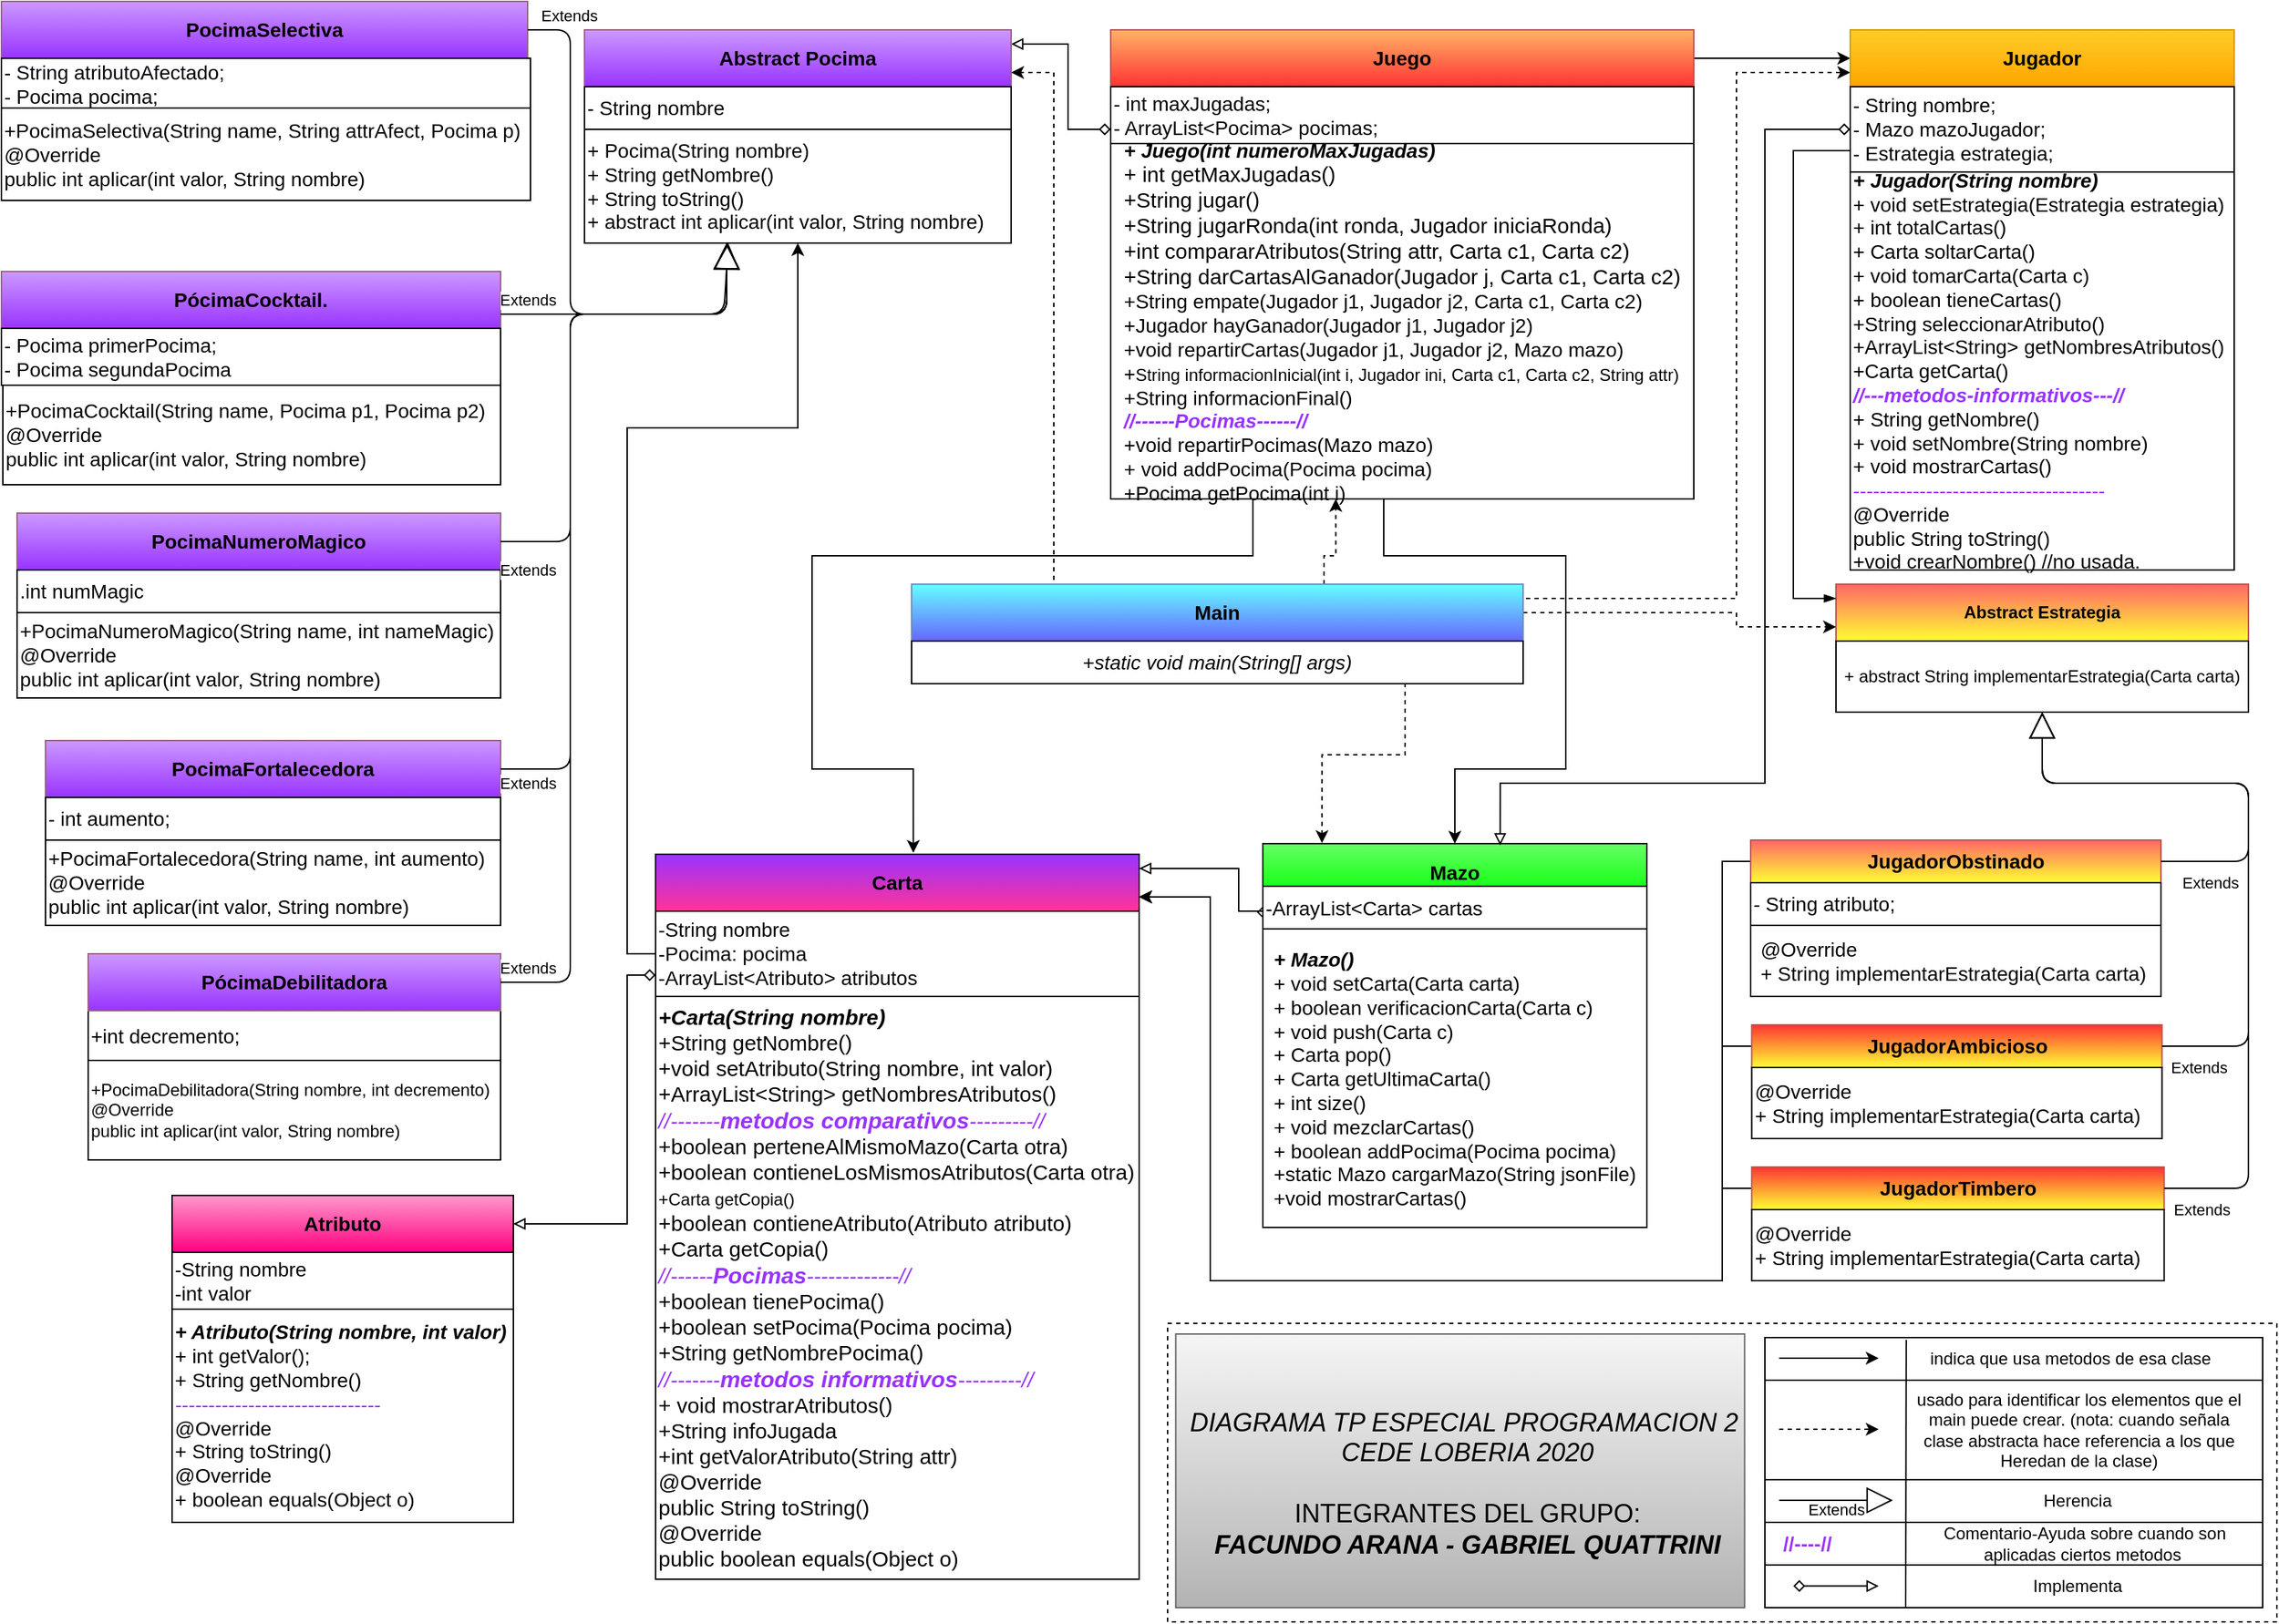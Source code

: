 <mxfile version="13.7.9" type="device"><diagram id="C5RBs43oDa-KdzZeNtuy" name="Page-1"><mxGraphModel dx="868" dy="510" grid="1" gridSize="10" guides="1" tooltips="1" connect="1" arrows="1" fold="1" page="1" pageScale="1" pageWidth="827" pageHeight="1169" math="0" shadow="0"><root><mxCell id="WIyWlLk6GJQsqaUBKTNV-0"/><mxCell id="WIyWlLk6GJQsqaUBKTNV-1" parent="WIyWlLk6GJQsqaUBKTNV-0"/><mxCell id="nojS8EvEdnbc31HdqwPx-98" value="" style="rounded=0;whiteSpace=wrap;html=1;dashed=1;" parent="WIyWlLk6GJQsqaUBKTNV-1" vertex="1"><mxGeometry x="860" y="950" width="780" height="210" as="geometry"/></mxCell><mxCell id="YC50b4FxVmGQgI-vvSs6-0" value="" style="rounded=0;whiteSpace=wrap;html=1;" parent="WIyWlLk6GJQsqaUBKTNV-1" vertex="1"><mxGeometry x="1280" y="1120" width="350" height="30" as="geometry"/></mxCell><mxCell id="nojS8EvEdnbc31HdqwPx-114" value="" style="rounded=0;whiteSpace=wrap;html=1;" parent="WIyWlLk6GJQsqaUBKTNV-1" vertex="1"><mxGeometry x="1280" y="1090" width="350" height="30" as="geometry"/></mxCell><mxCell id="nojS8EvEdnbc31HdqwPx-115" value="" style="rounded=0;whiteSpace=wrap;html=1;" parent="WIyWlLk6GJQsqaUBKTNV-1" vertex="1"><mxGeometry x="1280" y="1060" width="350" height="30" as="geometry"/></mxCell><mxCell id="nojS8EvEdnbc31HdqwPx-113" value="" style="rounded=0;whiteSpace=wrap;html=1;" parent="WIyWlLk6GJQsqaUBKTNV-1" vertex="1"><mxGeometry x="1280" y="990" width="350" height="70" as="geometry"/></mxCell><mxCell id="nojS8EvEdnbc31HdqwPx-100" value="" style="rounded=0;whiteSpace=wrap;html=1;" parent="WIyWlLk6GJQsqaUBKTNV-1" vertex="1"><mxGeometry x="1280" y="960" width="350" height="30" as="geometry"/></mxCell><mxCell id="nojS8EvEdnbc31HdqwPx-99" value="" style="rounded=0;whiteSpace=wrap;html=1;strokeColor=#666666;fillColor=#f5f5f5;gradientColor=#b3b3b3;" parent="WIyWlLk6GJQsqaUBKTNV-1" vertex="1"><mxGeometry x="865.75" y="957.5" width="400" height="192.5" as="geometry"/></mxCell><mxCell id="nojS8EvEdnbc31HdqwPx-53" style="edgeStyle=none;rounded=0;orthogonalLoop=1;jettySize=auto;html=1;exitX=1;exitY=0.5;exitDx=0;exitDy=0;entryX=0;entryY=0.5;entryDx=0;entryDy=0;" parent="WIyWlLk6GJQsqaUBKTNV-1" source="Z2mhcrVSSwBarK8n4wHe-0" target="nojS8EvEdnbc31HdqwPx-25" edge="1"><mxGeometry relative="1" as="geometry"/></mxCell><mxCell id="Z2mhcrVSSwBarK8n4wHe-0" value="&lt;font style=&quot;font-size: 14px&quot;&gt;&lt;b&gt;Juego&lt;/b&gt;&lt;/font&gt;" style="rounded=0;whiteSpace=wrap;html=1;strokeColor=#b85450;gradientColor=#FF3333;fillColor=#FFB366;" parent="WIyWlLk6GJQsqaUBKTNV-1" vertex="1"><mxGeometry x="820" y="40" width="410" height="40" as="geometry"/></mxCell><mxCell id="nojS8EvEdnbc31HdqwPx-58" style="edgeStyle=none;rounded=0;orthogonalLoop=1;jettySize=auto;html=1;exitX=0;exitY=0.75;exitDx=0;exitDy=0;endArrow=block;endFill=0;startArrow=diamond;startFill=0;entryX=1;entryY=0.25;entryDx=0;entryDy=0;" parent="WIyWlLk6GJQsqaUBKTNV-1" source="Z2mhcrVSSwBarK8n4wHe-1" target="Z2mhcrVSSwBarK8n4wHe-22" edge="1"><mxGeometry relative="1" as="geometry"><mxPoint x="698" y="50" as="targetPoint"/><Array as="points"><mxPoint x="790" y="110"/><mxPoint x="790" y="50"/></Array></mxGeometry></mxCell><mxCell id="Z2mhcrVSSwBarK8n4wHe-1" value="&lt;div&gt;&lt;span style=&quot;font-size: 14px&quot;&gt;- int maxJugadas;&lt;/span&gt;&lt;/div&gt;&lt;div&gt;&lt;span style=&quot;font-size: 14px&quot;&gt;- ArrayList&amp;lt;Pocima&amp;gt; pocimas;&lt;/span&gt;&lt;/div&gt;" style="rounded=0;whiteSpace=wrap;html=1;align=left;" parent="WIyWlLk6GJQsqaUBKTNV-1" vertex="1"><mxGeometry x="820" y="80" width="410" height="40" as="geometry"/></mxCell><mxCell id="nojS8EvEdnbc31HdqwPx-90" style="edgeStyle=orthogonalEdgeStyle;rounded=0;orthogonalLoop=1;jettySize=auto;html=1;exitX=0.5;exitY=1;exitDx=0;exitDy=0;entryX=0.5;entryY=0;entryDx=0;entryDy=0;" parent="WIyWlLk6GJQsqaUBKTNV-1" source="Z2mhcrVSSwBarK8n4wHe-2" target="Z2mhcrVSSwBarK8n4wHe-3" edge="1"><mxGeometry relative="1" as="geometry"><Array as="points"><mxPoint x="1012" y="370"/><mxPoint x="1012" y="410"/><mxPoint x="1140" y="410"/><mxPoint x="1140" y="560"/><mxPoint x="1062" y="560"/></Array></mxGeometry></mxCell><mxCell id="nojS8EvEdnbc31HdqwPx-92" style="edgeStyle=orthogonalEdgeStyle;rounded=0;orthogonalLoop=1;jettySize=auto;html=1;exitX=0.25;exitY=1;exitDx=0;exitDy=0;entryX=0.533;entryY=-0.024;entryDx=0;entryDy=0;entryPerimeter=0;" parent="WIyWlLk6GJQsqaUBKTNV-1" source="Z2mhcrVSSwBarK8n4wHe-2" target="Z2mhcrVSSwBarK8n4wHe-9" edge="1"><mxGeometry relative="1" as="geometry"><Array as="points"><mxPoint x="920" y="370"/><mxPoint x="920" y="410"/><mxPoint x="610" y="410"/><mxPoint x="610" y="560"/><mxPoint x="681" y="560"/></Array></mxGeometry></mxCell><mxCell id="Z2mhcrVSSwBarK8n4wHe-2" value="&lt;div style=&quot;text-align: left&quot;&gt;&lt;b&gt;&lt;i&gt;&lt;font style=&quot;font-size: 14px&quot;&gt;+ Juego(int numeroMaxJugadas)&lt;/font&gt;&lt;/i&gt;&lt;/b&gt;&lt;br&gt;&lt;/div&gt;&lt;div style=&quot;text-align: left ; font-size: 15px&quot;&gt;&lt;span&gt;+ int getMaxJugadas()&lt;/span&gt;&lt;/div&gt;&lt;div style=&quot;text-align: left ; font-size: 15px&quot;&gt;&lt;font style=&quot;font-size: 15px&quot;&gt;+String jugar()&lt;/font&gt;&lt;/div&gt;&lt;div style=&quot;text-align: left ; font-size: 15px&quot;&gt;&lt;span&gt;&lt;font style=&quot;font-size: 15px&quot;&gt;+String jugarRonda(int ronda, Jugador iniciaRonda)&amp;nbsp;&lt;/font&gt;&lt;/span&gt;&lt;/div&gt;&lt;div style=&quot;text-align: left ; font-size: 15px&quot;&gt;&lt;span&gt;&lt;font style=&quot;font-size: 15px&quot;&gt;+int compararAtributos(String attr, Carta c1, Carta c2)&lt;/font&gt;&lt;/span&gt;&lt;/div&gt;&lt;div style=&quot;text-align: left ; font-size: 15px&quot;&gt;&lt;span&gt;+String darCartasAlGanador(Jugador j, Carta c1, Carta c2)&lt;/span&gt;&lt;/div&gt;&lt;div style=&quot;text-align: left&quot;&gt;&lt;span style=&quot;font-size: 14px&quot;&gt;+String empate(Jugador j1, Jugador j2, Carta c1, Carta c2)&lt;/span&gt;&lt;/div&gt;&lt;div style=&quot;text-align: left&quot;&gt;&lt;span style=&quot;font-size: 14px&quot;&gt;+&lt;/span&gt;&lt;span style=&quot;font-size: 14px&quot;&gt;Jugador hayGanador(Jugador j1, Jugador j2)&lt;/span&gt;&lt;/div&gt;&lt;div style=&quot;text-align: left&quot;&gt;&lt;span style=&quot;font-size: 14px&quot;&gt;+void repartirCartas(Jugador j1, Jugador j2, Mazo mazo)&lt;/span&gt;&lt;/div&gt;&lt;div style=&quot;text-align: left&quot;&gt;&lt;div&gt;&lt;span style=&quot;font-size: 14px&quot;&gt;+&lt;/span&gt;String informacionInicial(int i, Jugador ini, Carta c1, Carta c2, String attr)&lt;/div&gt;&lt;div&gt;&lt;span style=&quot;font-size: 14px&quot;&gt;+&lt;/span&gt;&lt;span style=&quot;font-size: 14px&quot;&gt;String informacionFinal()&lt;/span&gt;&lt;/div&gt;&lt;/div&gt;&lt;div style=&quot;text-align: left&quot;&gt;&lt;span style=&quot;font-size: 14px&quot;&gt;&lt;b&gt;&lt;font color=&quot;#9933ff&quot;&gt;&lt;i&gt;//------Pocimas------//&lt;/i&gt;&lt;/font&gt;&lt;/b&gt;&lt;/span&gt;&lt;/div&gt;&lt;div style=&quot;text-align: left&quot;&gt;&lt;span style=&quot;font-size: 14px&quot;&gt;+&lt;/span&gt;&lt;span style=&quot;font-size: 14px&quot;&gt;void repartirPocimas(Mazo mazo)&lt;/span&gt;&lt;/div&gt;&lt;div style=&quot;text-align: left&quot;&gt;&lt;div&gt;&lt;span style=&quot;font-size: 14px&quot;&gt;+ void addPocima(Pocima pocima)&lt;/span&gt;&lt;br&gt;&lt;/div&gt;&lt;div&gt;&lt;span style=&quot;font-size: 14px&quot;&gt;+Pocima getPocima(int i)&lt;/span&gt;&lt;/div&gt;&lt;/div&gt;" style="rounded=0;whiteSpace=wrap;html=1;" parent="WIyWlLk6GJQsqaUBKTNV-1" vertex="1"><mxGeometry x="820" y="120" width="410" height="250" as="geometry"/></mxCell><mxCell id="Z2mhcrVSSwBarK8n4wHe-3" value="&lt;font style=&quot;font-size: 14px&quot;&gt;&lt;b&gt;Mazo&lt;/b&gt;&lt;/font&gt;" style="rounded=0;whiteSpace=wrap;html=1;gradientColor=#00FF00;fillColor=#66FF66;" parent="WIyWlLk6GJQsqaUBKTNV-1" vertex="1"><mxGeometry x="927" y="612.5" width="270" height="40" as="geometry"/></mxCell><mxCell id="nojS8EvEdnbc31HdqwPx-55" style="rounded=0;orthogonalLoop=1;jettySize=auto;html=1;exitX=0;exitY=0.75;exitDx=0;exitDy=0;startArrow=diamond;startFill=0;endArrow=block;endFill=0;edgeStyle=orthogonalEdgeStyle;entryX=1;entryY=0.25;entryDx=0;entryDy=0;" parent="WIyWlLk6GJQsqaUBKTNV-1" source="Z2mhcrVSSwBarK8n4wHe-4" target="Z2mhcrVSSwBarK8n4wHe-9" edge="1"><mxGeometry relative="1" as="geometry"><mxPoint x="920" y="620" as="sourcePoint"/><mxPoint x="840" y="660" as="targetPoint"/><Array as="points"><mxPoint x="927" y="660"/><mxPoint x="910" y="660"/><mxPoint x="910" y="630"/></Array></mxGeometry></mxCell><mxCell id="Z2mhcrVSSwBarK8n4wHe-4" value="&lt;font style=&quot;font-size: 14px&quot;&gt;-ArrayList&amp;lt;Carta&amp;gt; cartas&lt;/font&gt;" style="rounded=0;whiteSpace=wrap;html=1;align=left;" parent="WIyWlLk6GJQsqaUBKTNV-1" vertex="1"><mxGeometry x="927" y="642.5" width="270" height="30" as="geometry"/></mxCell><mxCell id="Z2mhcrVSSwBarK8n4wHe-5" value="&lt;div style=&quot;text-align: left&quot;&gt;&lt;span style=&quot;font-size: 14px&quot;&gt;&lt;b&gt;&lt;i&gt;+ Mazo()&lt;/i&gt;&lt;/b&gt;&lt;/span&gt;&lt;br&gt;&lt;/div&gt;&lt;div style=&quot;text-align: left&quot;&gt;&lt;span style=&quot;font-size: 14px&quot;&gt;+ void setCarta(Carta carta)&lt;/span&gt;&lt;br&gt;&lt;/div&gt;&lt;div style=&quot;text-align: left&quot;&gt;&lt;span style=&quot;font-size: 14px&quot;&gt;+ boolean verificacionCarta(Carta c)&lt;/span&gt;&lt;span style=&quot;font-size: 14px&quot;&gt;&amp;nbsp;&lt;/span&gt;&lt;/div&gt;&lt;div style=&quot;text-align: left&quot;&gt;&lt;span style=&quot;font-size: 14px&quot;&gt;+ void push(Carta c)&lt;/span&gt;&lt;/div&gt;&lt;div style=&quot;text-align: left&quot;&gt;&lt;span style=&quot;font-size: 14px&quot;&gt;+&amp;nbsp;&lt;/span&gt;&lt;span style=&quot;font-size: 14px&quot;&gt;Carta pop()&lt;/span&gt;&lt;/div&gt;&lt;div style=&quot;text-align: left&quot;&gt;&lt;span style=&quot;font-size: 14px&quot;&gt;+ Carta getUltimaCarta()&lt;/span&gt;&lt;br&gt;&lt;/div&gt;&lt;div style=&quot;text-align: left&quot;&gt;&lt;span style=&quot;font-size: 14px&quot;&gt;+ int size()&lt;/span&gt;&lt;br&gt;&lt;/div&gt;&lt;div style=&quot;text-align: left&quot;&gt;&lt;span style=&quot;font-size: 14px&quot;&gt;+ void mezclarCartas()&lt;/span&gt;&lt;br&gt;&lt;/div&gt;&lt;div style=&quot;text-align: left&quot;&gt;&lt;span style=&quot;font-size: 14px&quot;&gt;+ boolean addPocima(Pocima pocima)&lt;/span&gt;&lt;br&gt;&lt;/div&gt;&lt;div style=&quot;text-align: left&quot;&gt;&lt;span style=&quot;font-size: 14px&quot;&gt;+static Mazo cargarMazo(String jsonFile)&lt;/span&gt;&lt;br&gt;&lt;/div&gt;&lt;div style=&quot;text-align: left&quot;&gt;&lt;span style=&quot;font-size: 14px&quot;&gt;+void mostrarCartas()&lt;/span&gt;&lt;br&gt;&lt;/div&gt;" style="rounded=0;whiteSpace=wrap;html=1;" parent="WIyWlLk6GJQsqaUBKTNV-1" vertex="1"><mxGeometry x="927" y="672.5" width="270" height="210" as="geometry"/></mxCell><mxCell id="Z2mhcrVSSwBarK8n4wHe-9" value="&lt;font style=&quot;font-size: 14px&quot;&gt;&lt;b&gt;Carta&lt;/b&gt;&lt;/font&gt;" style="rounded=0;whiteSpace=wrap;html=1;gradientColor=#FF3399;fillColor=#9933FF;" parent="WIyWlLk6GJQsqaUBKTNV-1" vertex="1"><mxGeometry x="500" y="620" width="340" height="40" as="geometry"/></mxCell><mxCell id="nojS8EvEdnbc31HdqwPx-56" style="rounded=0;orthogonalLoop=1;jettySize=auto;html=1;exitX=0;exitY=0.75;exitDx=0;exitDy=0;entryX=1;entryY=0.5;entryDx=0;entryDy=0;startArrow=diamond;startFill=0;endArrow=block;endFill=0;" parent="WIyWlLk6GJQsqaUBKTNV-1" source="Z2mhcrVSSwBarK8n4wHe-10" target="Z2mhcrVSSwBarK8n4wHe-12" edge="1"><mxGeometry relative="1" as="geometry"><Array as="points"><mxPoint x="480" y="705"/><mxPoint x="480" y="880"/></Array></mxGeometry></mxCell><mxCell id="nojS8EvEdnbc31HdqwPx-57" style="edgeStyle=none;rounded=0;orthogonalLoop=1;jettySize=auto;html=1;exitX=0;exitY=0.5;exitDx=0;exitDy=0;entryX=0.5;entryY=1;entryDx=0;entryDy=0;" parent="WIyWlLk6GJQsqaUBKTNV-1" source="Z2mhcrVSSwBarK8n4wHe-10" target="Z2mhcrVSSwBarK8n4wHe-24" edge="1"><mxGeometry relative="1" as="geometry"><Array as="points"><mxPoint x="480" y="690"/><mxPoint x="480" y="320"/><mxPoint x="600" y="320"/></Array></mxGeometry></mxCell><mxCell id="Z2mhcrVSSwBarK8n4wHe-10" value="&lt;div&gt;&lt;span style=&quot;font-size: 14px&quot;&gt;-String nombre&lt;/span&gt;&lt;/div&gt;&lt;font style=&quot;font-size: 14px&quot;&gt;&lt;div&gt;&lt;span&gt;-Pocima: pocima&lt;/span&gt;&lt;br&gt;&lt;/div&gt;&lt;div&gt;&lt;div&gt;-ArrayList&amp;lt;Atributo&amp;gt; atributos&lt;/div&gt;&lt;/div&gt;&lt;/font&gt;" style="rounded=0;whiteSpace=wrap;html=1;align=left;" parent="WIyWlLk6GJQsqaUBKTNV-1" vertex="1"><mxGeometry x="500" y="660" width="340" height="60" as="geometry"/></mxCell><mxCell id="Z2mhcrVSSwBarK8n4wHe-11" value="&lt;div style=&quot;font-size: 15px&quot;&gt;&lt;span&gt;&lt;font style=&quot;font-size: 15px&quot;&gt;&lt;i&gt;&lt;b&gt;+Carta(String nombre)&lt;br&gt;&lt;/b&gt;&lt;/i&gt;&lt;/font&gt;&lt;/span&gt;&lt;/div&gt;&lt;div style=&quot;font-size: 15px&quot;&gt;&lt;/div&gt;&lt;span style=&quot;font-size: 15px&quot;&gt;+String getNombre()&lt;/span&gt;&lt;span style=&quot;font-size: 15px&quot;&gt;&lt;br&gt;+void setAtributo(String nombre, int valor)&lt;/span&gt;&lt;br&gt;&lt;div style=&quot;font-size: 15px&quot;&gt;&lt;/div&gt;&lt;span style=&quot;font-size: 15px&quot;&gt;+&lt;/span&gt;&lt;span style=&quot;font-size: 15px&quot;&gt;ArrayList&amp;lt;String&amp;gt; getNombresAtributos()&lt;/span&gt;&lt;br&gt;&lt;div style=&quot;font-size: 15px&quot;&gt;&lt;/div&gt;&lt;span style=&quot;font-size: 15px&quot;&gt;&lt;/span&gt;&lt;font color=&quot;#9933ff&quot;&gt;&lt;i&gt;&lt;span style=&quot;font-size: 15px&quot;&gt;//-------&lt;/span&gt;&lt;span style=&quot;font-size: 16px&quot;&gt;&lt;b&gt;metodos comparativos&lt;/b&gt;&lt;/span&gt;&lt;span style=&quot;font-size: 15px&quot;&gt;---------//&lt;/span&gt;&lt;/i&gt;&lt;/font&gt;&lt;span style=&quot;font-size: 15px&quot;&gt;&lt;font color=&quot;#9933ff&quot;&gt;&lt;i&gt;&lt;br&gt;&lt;/i&gt;&lt;/font&gt;+boolean perteneAlMismoMazo(Carta otra)&lt;/span&gt;&lt;br&gt;&lt;span style=&quot;font-size: 15px&quot;&gt;+boolean contieneLosMismosAtributos(Carta otra)&lt;br&gt;&lt;/span&gt;+Carta getCopia()&lt;span style=&quot;font-size: 15px&quot;&gt;&lt;br&gt;+boolean contieneAtributo(Atributo atributo)&lt;br&gt;&lt;/span&gt;&lt;font style=&quot;font-size: 15px&quot;&gt;+Carta getCopia()&lt;br&gt;&lt;/font&gt;&lt;i&gt;&lt;font color=&quot;#9933ff&quot;&gt;&lt;span style=&quot;font-size: 15px&quot;&gt;//------&lt;/span&gt;&lt;b&gt;&lt;font style=&quot;font-size: 16px&quot;&gt;Pocimas&lt;/font&gt;&lt;/b&gt;&lt;span style=&quot;font-size: 15px&quot;&gt;-------------//&lt;/span&gt;&lt;br&gt;&lt;/font&gt;&lt;/i&gt;&lt;div style=&quot;font-size: 15px&quot;&gt;+boolean tienePocima()&lt;/div&gt;&lt;span style=&quot;font-size: 15px&quot;&gt;+boolean setPocima(Pocima pocima)&lt;/span&gt;&lt;br&gt;&lt;span style=&quot;font-size: 15px&quot;&gt;+String getNombrePocima()&lt;/span&gt;&lt;span&gt;&lt;font color=&quot;#9933ff&quot;&gt;&lt;br&gt;&lt;/font&gt;&lt;/span&gt;&lt;font color=&quot;#9933ff&quot;&gt;&lt;i&gt;&lt;span style=&quot;font-size: 15px&quot;&gt;//-------&lt;/span&gt;&lt;span style=&quot;font-size: 16px&quot;&gt;&lt;b&gt;metodos informativos&lt;/b&gt;&lt;/span&gt;&lt;span style=&quot;font-size: 15px&quot;&gt;---------//&lt;/span&gt;&lt;/i&gt;&lt;/font&gt;&lt;span style=&quot;font-size: 15px&quot;&gt;&lt;font color=&quot;#9933ff&quot;&gt;&lt;i&gt;&lt;br&gt;&lt;/i&gt;&lt;/font&gt;&lt;/span&gt;&lt;span&gt;&lt;span style=&quot;font-size: 15px&quot;&gt;+ void mostrarAtributos()&amp;nbsp;&lt;/span&gt;&lt;/span&gt;&lt;span style=&quot;font-size: 15px&quot;&gt;&lt;br&gt;&lt;/span&gt;&lt;div&gt;&lt;span style=&quot;font-size: 15px&quot;&gt;&lt;div&gt;+String infoJugada&lt;/div&gt;&lt;div&gt;+int getValorAtributo(String attr&lt;span&gt;)&lt;/span&gt;&lt;/div&gt;&lt;div&gt;&lt;div style=&quot;font-size: 12px&quot;&gt;&lt;span style=&quot;font-size: 15px&quot;&gt;@Override&lt;/span&gt;&lt;/div&gt;&lt;div style=&quot;font-size: 12px&quot;&gt;&lt;span style=&quot;font-size: 15px&quot;&gt;public String toString()&lt;/span&gt;&lt;/div&gt;&lt;div style=&quot;font-size: 12px&quot;&gt;&lt;span style=&quot;font-size: 15px&quot;&gt;&lt;div&gt;@Override&lt;/div&gt;&lt;div&gt;public boolean equals(Object o)&lt;/div&gt;&lt;/span&gt;&lt;/div&gt;&lt;/div&gt;&lt;/span&gt;&lt;/div&gt;" style="rounded=0;whiteSpace=wrap;html=1;align=left;" parent="WIyWlLk6GJQsqaUBKTNV-1" vertex="1"><mxGeometry x="500" y="720" width="340" height="410" as="geometry"/></mxCell><mxCell id="Z2mhcrVSSwBarK8n4wHe-12" value="&lt;font style=&quot;font-size: 14px&quot;&gt;&lt;b&gt;Atributo&lt;/b&gt;&lt;/font&gt;" style="rounded=0;whiteSpace=wrap;html=1;fillColor=#FF99CC;gradientColor=#FF0080;" parent="WIyWlLk6GJQsqaUBKTNV-1" vertex="1"><mxGeometry x="160" y="860" width="240" height="40" as="geometry"/></mxCell><mxCell id="Z2mhcrVSSwBarK8n4wHe-13" value="&lt;font style=&quot;font-size: 14px&quot;&gt;-String nombre&lt;br&gt;-int valor&lt;/font&gt;" style="rounded=0;whiteSpace=wrap;html=1;align=left;" parent="WIyWlLk6GJQsqaUBKTNV-1" vertex="1"><mxGeometry x="160" y="900" width="240" height="40" as="geometry"/></mxCell><mxCell id="Z2mhcrVSSwBarK8n4wHe-14" value="&lt;font style=&quot;font-size: 14px&quot;&gt;&lt;b&gt;&lt;i&gt;+ Atributo(String nombre, int valor)&lt;br&gt;&lt;/i&gt;&lt;/b&gt;+ int getValor();&lt;br&gt;+ String getNombre()&lt;br&gt;&lt;i&gt;&lt;font color=&quot;#9933ff&quot;&gt;-------------------------------&lt;br&gt;&lt;/font&gt;&lt;/i&gt;&lt;span&gt;@Override&lt;/span&gt;&lt;br&gt;&lt;/font&gt;&lt;div style=&quot;font-size: 14px&quot;&gt;&lt;div&gt;&lt;font style=&quot;font-size: 14px&quot;&gt;+ String toString()&amp;nbsp;&lt;/font&gt;&lt;/div&gt;&lt;div&gt;&lt;div&gt;&lt;font style=&quot;font-size: 14px&quot;&gt;@Override&lt;/font&gt;&lt;/div&gt;&lt;div&gt;&lt;font style=&quot;font-size: 14px&quot;&gt;+ boolean equals(Object o)&lt;/font&gt;&lt;/div&gt;&lt;/div&gt;&lt;/div&gt;" style="rounded=0;whiteSpace=wrap;html=1;align=left;" parent="WIyWlLk6GJQsqaUBKTNV-1" vertex="1"><mxGeometry x="160" y="940" width="240" height="150" as="geometry"/></mxCell><mxCell id="nojS8EvEdnbc31HdqwPx-88" style="edgeStyle=orthogonalEdgeStyle;rounded=0;orthogonalLoop=1;jettySize=auto;html=1;exitX=0;exitY=0.5;exitDx=0;exitDy=0;" parent="WIyWlLk6GJQsqaUBKTNV-1" source="Z2mhcrVSSwBarK8n4wHe-15" edge="1"><mxGeometry relative="1" as="geometry"><mxPoint x="840" y="650" as="targetPoint"/><Array as="points"><mxPoint x="1250" y="855"/><mxPoint x="1250" y="920"/><mxPoint x="890" y="920"/><mxPoint x="890" y="650"/><mxPoint x="840" y="650"/></Array></mxGeometry></mxCell><mxCell id="Z2mhcrVSSwBarK8n4wHe-15" value="&lt;font style=&quot;font-size: 14px&quot;&gt;&lt;b&gt;JugadorTimbero&lt;/b&gt;&lt;/font&gt;" style="rounded=0;whiteSpace=wrap;html=1;strokeColor=#b85450;fillColor=#FF3333;gradientColor=#FFFF33;" parent="WIyWlLk6GJQsqaUBKTNV-1" vertex="1"><mxGeometry x="1270.75" y="840" width="290" height="30" as="geometry"/></mxCell><mxCell id="nojS8EvEdnbc31HdqwPx-87" style="edgeStyle=orthogonalEdgeStyle;rounded=0;orthogonalLoop=1;jettySize=auto;html=1;exitX=0;exitY=0.5;exitDx=0;exitDy=0;" parent="WIyWlLk6GJQsqaUBKTNV-1" source="Z2mhcrVSSwBarK8n4wHe-16" edge="1"><mxGeometry relative="1" as="geometry"><mxPoint x="840" y="650" as="targetPoint"/><Array as="points"><mxPoint x="1250" y="755"/><mxPoint x="1250" y="920"/><mxPoint x="890" y="920"/><mxPoint x="890" y="650"/><mxPoint x="840" y="650"/></Array></mxGeometry></mxCell><mxCell id="Z2mhcrVSSwBarK8n4wHe-16" value="&lt;font style=&quot;font-size: 14px&quot;&gt;&lt;b&gt;JugadorAmbicioso&lt;/b&gt;&lt;/font&gt;" style="rounded=0;whiteSpace=wrap;html=1;strokeColor=#b85450;fillColor=#FF3333;gradientColor=#FFFF33;" parent="WIyWlLk6GJQsqaUBKTNV-1" vertex="1"><mxGeometry x="1270.75" y="740" width="288.5" height="30" as="geometry"/></mxCell><mxCell id="nojS8EvEdnbc31HdqwPx-86" style="edgeStyle=orthogonalEdgeStyle;rounded=0;orthogonalLoop=1;jettySize=auto;html=1;exitX=0;exitY=0.5;exitDx=0;exitDy=0;" parent="WIyWlLk6GJQsqaUBKTNV-1" source="Z2mhcrVSSwBarK8n4wHe-17" edge="1"><mxGeometry relative="1" as="geometry"><mxPoint x="840" y="650" as="targetPoint"/><Array as="points"><mxPoint x="1250" y="625"/><mxPoint x="1250" y="920"/><mxPoint x="890" y="920"/><mxPoint x="890" y="650"/><mxPoint x="840" y="650"/></Array></mxGeometry></mxCell><mxCell id="Z2mhcrVSSwBarK8n4wHe-17" value="&lt;font style=&quot;font-size: 14px&quot;&gt;&lt;b&gt;JugadorObstinado&lt;/b&gt;&lt;/font&gt;" style="rounded=0;whiteSpace=wrap;html=1;strokeColor=#b85450;fillColor=#FF6666;gradientColor=#FFFF33;" parent="WIyWlLk6GJQsqaUBKTNV-1" vertex="1"><mxGeometry x="1270" y="610" width="288.5" height="30" as="geometry"/></mxCell><mxCell id="Z2mhcrVSSwBarK8n4wHe-18" value="&lt;b&gt;Abstract Estrategia&lt;/b&gt;" style="rounded=0;whiteSpace=wrap;html=1;strokeColor=#b85450;fillColor=#FF6666;gradientColor=#FFFF33;" parent="WIyWlLk6GJQsqaUBKTNV-1" vertex="1"><mxGeometry x="1330" y="430" width="290" height="40" as="geometry"/></mxCell><mxCell id="Z2mhcrVSSwBarK8n4wHe-22" value="&lt;font style=&quot;font-size: 14px&quot;&gt;&lt;b&gt;Abstract Pocima&lt;/b&gt;&lt;/font&gt;" style="rounded=0;whiteSpace=wrap;html=1;strokeColor=#996185;gradientColor=#9933FF;fillColor=#CC99FF;" parent="WIyWlLk6GJQsqaUBKTNV-1" vertex="1"><mxGeometry x="450" y="40" width="300" height="40" as="geometry"/></mxCell><mxCell id="nojS8EvEdnbc31HdqwPx-51" value="" style="edgeStyle=none;rounded=0;orthogonalLoop=1;jettySize=auto;html=1;" parent="WIyWlLk6GJQsqaUBKTNV-1" source="Z2mhcrVSSwBarK8n4wHe-23" target="Z2mhcrVSSwBarK8n4wHe-22" edge="1"><mxGeometry relative="1" as="geometry"/></mxCell><mxCell id="Z2mhcrVSSwBarK8n4wHe-23" value="&lt;font style=&quot;font-size: 14px&quot;&gt;- String nombre&lt;/font&gt;" style="rounded=0;whiteSpace=wrap;html=1;align=left;" parent="WIyWlLk6GJQsqaUBKTNV-1" vertex="1"><mxGeometry x="450" y="80" width="300" height="30" as="geometry"/></mxCell><mxCell id="Z2mhcrVSSwBarK8n4wHe-24" value="&lt;div style=&quot;font-size: 14px&quot;&gt;&lt;span&gt;&lt;font style=&quot;font-size: 14px&quot;&gt;+ Pocima(String nombre)&lt;/font&gt;&lt;/span&gt;&lt;/div&gt;&lt;div style=&quot;font-size: 14px&quot;&gt;&lt;span&gt;&lt;font style=&quot;font-size: 14px&quot;&gt;+&amp;nbsp;String getNombre()&lt;/font&gt;&lt;/span&gt;&lt;/div&gt;&lt;div style=&quot;font-size: 14px&quot;&gt;&lt;span&gt;&lt;font style=&quot;font-size: 14px&quot;&gt;+ String toString()&lt;/font&gt;&lt;/span&gt;&lt;/div&gt;&lt;div&gt;&lt;font&gt;&lt;span style=&quot;font-size: 14px&quot;&gt;+ abstract int aplicar(int valor, String nombre)&lt;/span&gt;&lt;/font&gt;&lt;/div&gt;" style="rounded=0;whiteSpace=wrap;html=1;align=left;" parent="WIyWlLk6GJQsqaUBKTNV-1" vertex="1"><mxGeometry x="450" y="110" width="300" height="80" as="geometry"/></mxCell><mxCell id="Z2mhcrVSSwBarK8n4wHe-33" value="&lt;font style=&quot;font-size: 14px&quot;&gt;&lt;b&gt;PócimaCocktail.&lt;/b&gt;&lt;/font&gt;" style="rounded=0;whiteSpace=wrap;html=1;strokeColor=#996185;gradientColor=#9933FF;fillColor=#CC99FF;" parent="WIyWlLk6GJQsqaUBKTNV-1" vertex="1"><mxGeometry x="40" y="210" width="351" height="40" as="geometry"/></mxCell><mxCell id="nojS8EvEdnbc31HdqwPx-0" value="&lt;div style=&quot;font-size: 14px&quot;&gt;&lt;font style=&quot;font-size: 14px&quot;&gt;@Override&lt;/font&gt;&lt;/div&gt;&lt;div style=&quot;font-size: 14px&quot;&gt;&lt;font style=&quot;font-size: 14px&quot;&gt;+ String implementarEstrategia(Carta carta)&amp;nbsp;&lt;/font&gt;&lt;/div&gt;" style="rounded=0;whiteSpace=wrap;html=1;align=left;" parent="WIyWlLk6GJQsqaUBKTNV-1" vertex="1"><mxGeometry x="1270.75" y="770" width="288.5" height="50" as="geometry"/></mxCell><mxCell id="nojS8EvEdnbc31HdqwPx-1" value="&lt;div&gt;&lt;font style=&quot;font-size: 14px&quot;&gt;- String atributo;&lt;/font&gt;&lt;/div&gt;" style="rounded=0;whiteSpace=wrap;html=1;align=left;" parent="WIyWlLk6GJQsqaUBKTNV-1" vertex="1"><mxGeometry x="1270" y="640" width="288.5" height="30" as="geometry"/></mxCell><mxCell id="nojS8EvEdnbc31HdqwPx-2" value="&lt;div style=&quot;text-align: left ; font-size: 14px&quot;&gt;&lt;font style=&quot;font-size: 14px&quot;&gt;@Override&lt;/font&gt;&lt;/div&gt;&lt;div style=&quot;text-align: left ; font-size: 14px&quot;&gt;&lt;font style=&quot;font-size: 14px&quot;&gt;+ String implementarEstrategia(Carta carta)&amp;nbsp;&lt;/font&gt;&lt;/div&gt;" style="rounded=0;whiteSpace=wrap;html=1;" parent="WIyWlLk6GJQsqaUBKTNV-1" vertex="1"><mxGeometry x="1270" y="670" width="288.5" height="50" as="geometry"/></mxCell><mxCell id="nojS8EvEdnbc31HdqwPx-3" value="&lt;div style=&quot;font-size: 14px&quot;&gt;&lt;font style=&quot;font-size: 14px&quot;&gt;@Override&lt;/font&gt;&lt;/div&gt;&lt;div style=&quot;font-size: 14px&quot;&gt;&lt;font style=&quot;font-size: 14px&quot;&gt;+ String implementarEstrategia(Carta carta)&amp;nbsp;&lt;/font&gt;&lt;/div&gt;" style="rounded=0;whiteSpace=wrap;html=1;align=left;" parent="WIyWlLk6GJQsqaUBKTNV-1" vertex="1"><mxGeometry x="1270.75" y="870" width="290" height="50" as="geometry"/></mxCell><mxCell id="nojS8EvEdnbc31HdqwPx-4" value="&lt;span style=&quot;font-size: 12px&quot;&gt;+ abstract String implementarEstrategia(Carta carta)&lt;/span&gt;" style="rounded=0;whiteSpace=wrap;html=1;" parent="WIyWlLk6GJQsqaUBKTNV-1" vertex="1"><mxGeometry x="1330" y="470" width="290" height="50" as="geometry"/></mxCell><mxCell id="nojS8EvEdnbc31HdqwPx-6" value="&lt;div&gt;&lt;span style=&quot;font-size: 14px&quot;&gt;- Pocima primerPocima;&lt;/span&gt;&lt;/div&gt;&lt;div&gt;&lt;span style=&quot;font-size: 14px&quot;&gt;- Pocima segundaPocima&lt;/span&gt;&lt;/div&gt;" style="rounded=0;whiteSpace=wrap;html=1;align=left;" parent="WIyWlLk6GJQsqaUBKTNV-1" vertex="1"><mxGeometry x="40" y="250" width="351" height="40" as="geometry"/></mxCell><mxCell id="nojS8EvEdnbc31HdqwPx-7" value="&lt;div&gt;&lt;span style=&quot;font-size: 14px&quot;&gt;+PocimaCocktail(String name, Pocima p1, Pocima p2)&lt;/span&gt;&lt;br&gt;&lt;/div&gt;&lt;div&gt;&lt;div&gt;&lt;span style=&quot;font-size: 14px&quot;&gt;@Override&lt;/span&gt;&lt;/div&gt;&lt;div&gt;&lt;span style=&quot;font-size: 14px&quot;&gt;&#9;public int aplicar(int valor, String nombre)&lt;/span&gt;&lt;/div&gt;&lt;/div&gt;" style="rounded=0;whiteSpace=wrap;html=1;align=left;" parent="WIyWlLk6GJQsqaUBKTNV-1" vertex="1"><mxGeometry x="41" y="290" width="350" height="70" as="geometry"/></mxCell><mxCell id="nojS8EvEdnbc31HdqwPx-9" value="&lt;div&gt;&lt;span style=&quot;font-size: 14px&quot;&gt;+int decremento;&lt;/span&gt;&lt;br&gt;&lt;/div&gt;" style="rounded=0;whiteSpace=wrap;html=1;align=left;" parent="WIyWlLk6GJQsqaUBKTNV-1" vertex="1"><mxGeometry x="101" y="730" width="290" height="35" as="geometry"/></mxCell><mxCell id="nojS8EvEdnbc31HdqwPx-10" value="&lt;b&gt;&lt;font style=&quot;font-size: 14px&quot;&gt;PócimaDebilitadora&lt;/font&gt;&lt;/b&gt;" style="rounded=0;whiteSpace=wrap;html=1;strokeColor=#996185;gradientColor=#9933FF;fillColor=#CC99FF;" parent="WIyWlLk6GJQsqaUBKTNV-1" vertex="1"><mxGeometry x="101" y="690" width="290" height="40" as="geometry"/></mxCell><mxCell id="nojS8EvEdnbc31HdqwPx-11" value="&lt;font style=&quot;font-size: 12px&quot;&gt;+PocimaDebilitadora(String nombre, int decremento)&lt;br&gt;&lt;/font&gt;&lt;div&gt;&lt;font style=&quot;font-size: 12px&quot;&gt;@Override&lt;/font&gt;&lt;/div&gt;&lt;div&gt;&#9;&lt;font style=&quot;font-size: 12px&quot;&gt;public int aplicar(int valor, String nombre)&lt;/font&gt;&lt;/div&gt;" style="rounded=0;whiteSpace=wrap;html=1;align=left;" parent="WIyWlLk6GJQsqaUBKTNV-1" vertex="1"><mxGeometry x="101" y="765" width="290" height="70" as="geometry"/></mxCell><mxCell id="nojS8EvEdnbc31HdqwPx-12" value="&lt;font style=&quot;font-size: 14px&quot;&gt;&lt;b&gt;PocimaNumeroMagico&lt;/b&gt;&lt;/font&gt;" style="rounded=0;whiteSpace=wrap;html=1;strokeColor=#996185;gradientColor=#9933FF;fillColor=#CC99FF;" parent="WIyWlLk6GJQsqaUBKTNV-1" vertex="1"><mxGeometry x="51" y="380" width="340" height="40" as="geometry"/></mxCell><mxCell id="nojS8EvEdnbc31HdqwPx-13" value="&lt;span style=&quot;font-size: 14px&quot;&gt;.int numMagic&lt;/span&gt;" style="rounded=0;whiteSpace=wrap;html=1;align=left;" parent="WIyWlLk6GJQsqaUBKTNV-1" vertex="1"><mxGeometry x="51" y="420" width="340" height="30" as="geometry"/></mxCell><mxCell id="nojS8EvEdnbc31HdqwPx-14" value="&lt;span style=&quot;font-size: 14px&quot;&gt;+PocimaNumeroMagico(String name, int nameMagic)&lt;/span&gt;&lt;div&gt;&lt;span style=&quot;font-size: 14px&quot;&gt;@Override&lt;/span&gt;&lt;br&gt;&lt;/div&gt;&lt;div&gt;&lt;div&gt;&lt;span style=&quot;font-size: 14px&quot;&gt;&#9;public int aplicar(int valor, String nombre)&lt;/span&gt;&lt;/div&gt;&lt;/div&gt;" style="rounded=0;whiteSpace=wrap;html=1;align=left;" parent="WIyWlLk6GJQsqaUBKTNV-1" vertex="1"><mxGeometry x="51" y="450" width="340" height="60" as="geometry"/></mxCell><mxCell id="nojS8EvEdnbc31HdqwPx-15" value="&lt;font style=&quot;font-size: 14px&quot;&gt;&lt;b&gt;PocimaFortalecedora&lt;/b&gt;&lt;/font&gt;" style="rounded=0;whiteSpace=wrap;html=1;strokeColor=#996185;gradientColor=#9933FF;fillColor=#CC99FF;" parent="WIyWlLk6GJQsqaUBKTNV-1" vertex="1"><mxGeometry x="71" y="540" width="320" height="40" as="geometry"/></mxCell><mxCell id="nojS8EvEdnbc31HdqwPx-16" value="&lt;font style=&quot;font-size: 14px&quot;&gt;- int aumento;&lt;/font&gt;" style="rounded=0;whiteSpace=wrap;html=1;align=left;" parent="WIyWlLk6GJQsqaUBKTNV-1" vertex="1"><mxGeometry x="71" y="580" width="320" height="30" as="geometry"/></mxCell><mxCell id="nojS8EvEdnbc31HdqwPx-17" value="&lt;div&gt;&lt;span style=&quot;font-size: 14px&quot;&gt;+PocimaFortalecedora(String name, int aumento)&lt;/span&gt;&lt;br&gt;&lt;/div&gt;&lt;div&gt;&lt;div&gt;&lt;span style=&quot;font-size: 14px&quot;&gt;@Override&lt;/span&gt;&lt;/div&gt;&lt;div&gt;&lt;span style=&quot;font-size: 14px&quot;&gt;&#9;public int aplicar(int valor, String nombre)&lt;/span&gt;&lt;/div&gt;&lt;/div&gt;" style="rounded=0;whiteSpace=wrap;html=1;align=left;" parent="WIyWlLk6GJQsqaUBKTNV-1" vertex="1"><mxGeometry x="71" y="610" width="320" height="60" as="geometry"/></mxCell><mxCell id="nojS8EvEdnbc31HdqwPx-18" value="&lt;b&gt;&lt;font style=&quot;font-size: 14px&quot;&gt;PocimaSelectiva&lt;/font&gt;&lt;/b&gt;" style="rounded=0;whiteSpace=wrap;html=1;strokeColor=#996185;gradientColor=#9933FF;fillColor=#CC99FF;" parent="WIyWlLk6GJQsqaUBKTNV-1" vertex="1"><mxGeometry x="40" y="20" width="370" height="40" as="geometry"/></mxCell><mxCell id="nojS8EvEdnbc31HdqwPx-19" value="&lt;div&gt;&lt;span style=&quot;font-size: 14px&quot;&gt;- String atributoAfectado;&lt;/span&gt;&lt;/div&gt;&lt;div&gt;&lt;span style=&quot;font-size: 14px&quot;&gt;- Pocima pocima;&lt;/span&gt;&lt;/div&gt;" style="rounded=0;whiteSpace=wrap;html=1;align=left;" parent="WIyWlLk6GJQsqaUBKTNV-1" vertex="1"><mxGeometry x="40" y="60" width="372" height="35" as="geometry"/></mxCell><mxCell id="nojS8EvEdnbc31HdqwPx-20" value="&lt;span style=&quot;font-size: 14px&quot;&gt;+PocimaSelectiva(String name, String attrAfect, Pocima p)&lt;br&gt;&lt;/span&gt;&lt;span style=&quot;font-size: 14px&quot;&gt;@Override&lt;/span&gt;&lt;span style=&quot;font-size: 14px&quot;&gt;&lt;br&gt;&lt;/span&gt;&lt;div&gt;&lt;div&gt;&lt;span style=&quot;font-size: 14px&quot;&gt;&#9;public int aplicar(int valor, String nombre)&lt;/span&gt;&lt;/div&gt;&lt;/div&gt;" style="rounded=0;whiteSpace=wrap;html=1;align=left;" parent="WIyWlLk6GJQsqaUBKTNV-1" vertex="1"><mxGeometry x="40" y="95" width="372" height="65" as="geometry"/></mxCell><mxCell id="nojS8EvEdnbc31HdqwPx-93" style="edgeStyle=orthogonalEdgeStyle;rounded=0;orthogonalLoop=1;jettySize=auto;html=1;dashed=1;" parent="WIyWlLk6GJQsqaUBKTNV-1" edge="1"><mxGeometry relative="1" as="geometry"><mxPoint x="750" y="70" as="targetPoint"/><Array as="points"><mxPoint x="780" y="427"/><mxPoint x="780" y="70"/></Array><mxPoint x="780" y="427" as="sourcePoint"/></mxGeometry></mxCell><mxCell id="nojS8EvEdnbc31HdqwPx-94" style="edgeStyle=orthogonalEdgeStyle;rounded=0;orthogonalLoop=1;jettySize=auto;html=1;exitX=1;exitY=0;exitDx=0;exitDy=0;entryX=0;entryY=0.75;entryDx=0;entryDy=0;dashed=1;" parent="WIyWlLk6GJQsqaUBKTNV-1" source="nojS8EvEdnbc31HdqwPx-22" target="nojS8EvEdnbc31HdqwPx-25" edge="1"><mxGeometry relative="1" as="geometry"><Array as="points"><mxPoint x="1110" y="440"/><mxPoint x="1260" y="440"/><mxPoint x="1260" y="70"/></Array></mxGeometry></mxCell><mxCell id="nojS8EvEdnbc31HdqwPx-95" style="edgeStyle=orthogonalEdgeStyle;rounded=0;orthogonalLoop=1;jettySize=auto;html=1;exitX=1;exitY=0.5;exitDx=0;exitDy=0;entryX=0;entryY=0.75;entryDx=0;entryDy=0;dashed=1;" parent="WIyWlLk6GJQsqaUBKTNV-1" source="nojS8EvEdnbc31HdqwPx-22" target="Z2mhcrVSSwBarK8n4wHe-18" edge="1"><mxGeometry relative="1" as="geometry"><Array as="points"><mxPoint x="1260" y="450"/><mxPoint x="1260" y="460"/></Array></mxGeometry></mxCell><mxCell id="nojS8EvEdnbc31HdqwPx-96" style="edgeStyle=orthogonalEdgeStyle;rounded=0;orthogonalLoop=1;jettySize=auto;html=1;entryX=0.386;entryY=1;entryDx=0;entryDy=0;entryPerimeter=0;dashed=1;" parent="WIyWlLk6GJQsqaUBKTNV-1" source="nojS8EvEdnbc31HdqwPx-22" target="Z2mhcrVSSwBarK8n4wHe-2" edge="1"><mxGeometry relative="1" as="geometry"><Array as="points"><mxPoint x="970" y="410"/><mxPoint x="978" y="410"/></Array></mxGeometry></mxCell><mxCell id="nojS8EvEdnbc31HdqwPx-22" value="&lt;font style=&quot;font-size: 14px&quot;&gt;&lt;b&gt;Main&lt;/b&gt;&lt;/font&gt;" style="rounded=0;whiteSpace=wrap;html=1;strokeColor=#6c8ebf;gradientColor=#6666FF;fillColor=#66FFFF;" parent="WIyWlLk6GJQsqaUBKTNV-1" vertex="1"><mxGeometry x="680" y="430" width="430" height="40" as="geometry"/></mxCell><mxCell id="nojS8EvEdnbc31HdqwPx-97" style="edgeStyle=orthogonalEdgeStyle;rounded=0;orthogonalLoop=1;jettySize=auto;html=1;exitX=0.75;exitY=1;exitDx=0;exitDy=0;entryX=0.154;entryY=-0.009;entryDx=0;entryDy=0;entryPerimeter=0;dashed=1;" parent="WIyWlLk6GJQsqaUBKTNV-1" source="nojS8EvEdnbc31HdqwPx-24" target="Z2mhcrVSSwBarK8n4wHe-3" edge="1"><mxGeometry relative="1" as="geometry"><Array as="points"><mxPoint x="1027" y="550"/><mxPoint x="969" y="550"/></Array></mxGeometry></mxCell><mxCell id="nojS8EvEdnbc31HdqwPx-24" value="&lt;div style=&quot;text-align: left ; font-size: 14px&quot;&gt;&lt;font style=&quot;font-size: 14px&quot;&gt;&lt;i&gt;+static void main(String[] args)&lt;/i&gt;&lt;/font&gt;&lt;/div&gt;" style="rounded=0;whiteSpace=wrap;html=1;" parent="WIyWlLk6GJQsqaUBKTNV-1" vertex="1"><mxGeometry x="680" y="470" width="430" height="30" as="geometry"/></mxCell><mxCell id="nojS8EvEdnbc31HdqwPx-25" value="&lt;font style=&quot;font-size: 14px&quot;&gt;&lt;b&gt;Jugador&lt;/b&gt;&lt;/font&gt;" style="rounded=0;whiteSpace=wrap;html=1;fillColor=#ffcd28;strokeColor=#d79b00;gradientColor=#ffa500;" parent="WIyWlLk6GJQsqaUBKTNV-1" vertex="1"><mxGeometry x="1340" y="40" width="270" height="40" as="geometry"/></mxCell><mxCell id="nojS8EvEdnbc31HdqwPx-70" style="edgeStyle=none;rounded=0;orthogonalLoop=1;jettySize=auto;html=1;exitX=0;exitY=0.75;exitDx=0;exitDy=0;entryX=0;entryY=0.25;entryDx=0;entryDy=0;startArrow=none;startFill=0;endArrow=blockThin;endFill=1;" parent="WIyWlLk6GJQsqaUBKTNV-1" source="nojS8EvEdnbc31HdqwPx-26" target="Z2mhcrVSSwBarK8n4wHe-18" edge="1"><mxGeometry relative="1" as="geometry"><Array as="points"><mxPoint x="1300" y="125"/><mxPoint x="1300" y="440"/></Array></mxGeometry></mxCell><mxCell id="nojS8EvEdnbc31HdqwPx-91" style="edgeStyle=orthogonalEdgeStyle;rounded=0;orthogonalLoop=1;jettySize=auto;html=1;exitX=0;exitY=0.5;exitDx=0;exitDy=0;entryX=0.618;entryY=0.031;entryDx=0;entryDy=0;entryPerimeter=0;startArrow=diamond;startFill=0;endArrow=block;endFill=0;" parent="WIyWlLk6GJQsqaUBKTNV-1" source="nojS8EvEdnbc31HdqwPx-26" target="Z2mhcrVSSwBarK8n4wHe-3" edge="1"><mxGeometry relative="1" as="geometry"><Array as="points"><mxPoint x="1280" y="110"/><mxPoint x="1280" y="570"/><mxPoint x="1094" y="570"/></Array></mxGeometry></mxCell><mxCell id="nojS8EvEdnbc31HdqwPx-26" value="&lt;font style=&quot;font-size: 14px&quot;&gt;&lt;div&gt;- String nombre;&lt;/div&gt;&lt;div&gt;&lt;span&gt;&#9;&lt;/span&gt;- Mazo mazoJugador;&lt;/div&gt;&lt;div&gt;- Estrategia estrategia;&lt;/div&gt;&lt;/font&gt;" style="rounded=0;whiteSpace=wrap;html=1;align=left;" parent="WIyWlLk6GJQsqaUBKTNV-1" vertex="1"><mxGeometry x="1340" y="80" width="270" height="60" as="geometry"/></mxCell><mxCell id="nojS8EvEdnbc31HdqwPx-27" value="&lt;font&gt;&lt;i style=&quot;font-size: 14px&quot;&gt;&lt;b&gt;+ Jugador(String nombre)&lt;br&gt;&lt;/b&gt;&lt;/i&gt;&lt;span style=&quot;font-size: 14px&quot;&gt;+ void setEstrategia(Estrategia estrategia)&lt;/span&gt;&lt;br&gt;&lt;span style=&quot;font-size: 14px&quot;&gt;+&amp;nbsp;int totalCartas()&lt;/span&gt;&lt;br&gt;&lt;span style=&quot;font-size: 14px&quot;&gt;+&amp;nbsp;Carta soltarCarta()&lt;/span&gt;&lt;br&gt;&lt;span style=&quot;font-size: 14px&quot;&gt;+&amp;nbsp;void tomarCarta(Carta c)&lt;/span&gt;&lt;br&gt;&lt;span style=&quot;font-size: 14px&quot;&gt;+&amp;nbsp;boolean tieneCartas()&lt;/span&gt;&lt;br&gt;&lt;span style=&quot;font-size: 14px&quot;&gt;+String seleccionarAtributo()&lt;/span&gt;&lt;br&gt;&lt;span style=&quot;font-size: 14px&quot;&gt;+ArrayList&amp;lt;String&amp;gt; getNombresAtributos()&lt;/span&gt;&lt;br&gt;&lt;span style=&quot;font-size: 14px&quot;&gt;+Carta getCarta()&lt;b&gt;&amp;nbsp;&lt;/b&gt;&lt;/span&gt;&lt;br&gt;&lt;font color=&quot;#9933ff&quot;&gt;&lt;b style=&quot;font-size: 14px&quot;&gt;&lt;i&gt;//---metodos-informativos---//&lt;/i&gt;&lt;/b&gt;&lt;br&gt;&lt;/font&gt;&lt;/font&gt;&lt;div style=&quot;font-size: 14px&quot;&gt;&lt;font style=&quot;font-size: 14px&quot;&gt;+ String getNombre()&lt;/font&gt;&lt;/div&gt;&lt;font style=&quot;font-size: 14px&quot;&gt;+ void setNombre(String nombre)&lt;/font&gt;&lt;div style=&quot;font-size: 14px&quot;&gt;&lt;font style=&quot;font-size: 14px&quot;&gt;+ void mostrarCartas()&lt;/font&gt;&lt;/div&gt;&lt;div style=&quot;font-size: 14px&quot;&gt;&lt;font style=&quot;font-size: 14px&quot; color=&quot;#9933ff&quot;&gt;--------------------------------------&lt;/font&gt;&lt;/div&gt;&lt;div style=&quot;font-size: 14px&quot;&gt;&lt;font style=&quot;font-size: 14px&quot;&gt;@Override&lt;/font&gt;&lt;/div&gt;&lt;div style=&quot;font-size: 14px&quot;&gt;&lt;font style=&quot;font-size: 14px&quot;&gt;&lt;span&gt;&#9;&lt;/span&gt;public String toString()&lt;/font&gt;&lt;/div&gt;&lt;div style=&quot;font-size: 14px&quot;&gt;&lt;span&gt;+void crearNombre()&amp;nbsp;&lt;/span&gt;&lt;span&gt;//no usada.&lt;/span&gt;&lt;/div&gt;" style="rounded=0;whiteSpace=wrap;html=1;align=left;" parent="WIyWlLk6GJQsqaUBKTNV-1" vertex="1"><mxGeometry x="1340" y="140" width="270" height="280" as="geometry"/></mxCell><mxCell id="nojS8EvEdnbc31HdqwPx-61" style="edgeStyle=none;rounded=0;orthogonalLoop=1;jettySize=auto;html=1;exitX=0.25;exitY=1;exitDx=0;exitDy=0;" parent="WIyWlLk6GJQsqaUBKTNV-1" source="Z2mhcrVSSwBarK8n4wHe-18" target="Z2mhcrVSSwBarK8n4wHe-18" edge="1"><mxGeometry relative="1" as="geometry"/></mxCell><mxCell id="nojS8EvEdnbc31HdqwPx-62" value="Extends" style="endArrow=block;endSize=16;endFill=0;html=1;entryX=0.5;entryY=1;entryDx=0;entryDy=0;exitX=1;exitY=0.5;exitDx=0;exitDy=0;" parent="WIyWlLk6GJQsqaUBKTNV-1" source="Z2mhcrVSSwBarK8n4wHe-17" target="nojS8EvEdnbc31HdqwPx-4" edge="1"><mxGeometry x="-0.782" y="-15" width="160" relative="1" as="geometry"><mxPoint x="820" y="580" as="sourcePoint"/><mxPoint x="980" y="580" as="targetPoint"/><Array as="points"><mxPoint x="1620" y="625"/><mxPoint x="1620" y="570"/><mxPoint x="1475" y="570"/></Array><mxPoint as="offset"/></mxGeometry></mxCell><mxCell id="nojS8EvEdnbc31HdqwPx-63" value="Extends" style="endArrow=block;endSize=16;endFill=0;html=1;exitX=1;exitY=0.5;exitDx=0;exitDy=0;entryX=0.5;entryY=1;entryDx=0;entryDy=0;" parent="WIyWlLk6GJQsqaUBKTNV-1" source="Z2mhcrVSSwBarK8n4wHe-16" target="nojS8EvEdnbc31HdqwPx-4" edge="1"><mxGeometry x="-0.882" y="-15" width="160" relative="1" as="geometry"><mxPoint x="1290" y="660" as="sourcePoint"/><mxPoint x="1480" y="520" as="targetPoint"/><Array as="points"><mxPoint x="1620" y="755"/><mxPoint x="1620" y="570"/><mxPoint x="1475" y="570"/></Array><mxPoint as="offset"/></mxGeometry></mxCell><mxCell id="nojS8EvEdnbc31HdqwPx-64" value="Extends" style="endArrow=block;endSize=16;endFill=0;html=1;exitX=1;exitY=0.5;exitDx=0;exitDy=0;entryX=0.5;entryY=1;entryDx=0;entryDy=0;" parent="WIyWlLk6GJQsqaUBKTNV-1" source="Z2mhcrVSSwBarK8n4wHe-15" target="nojS8EvEdnbc31HdqwPx-4" edge="1"><mxGeometry x="-0.902" y="-15" width="160" relative="1" as="geometry"><mxPoint x="1290" y="720" as="sourcePoint"/><mxPoint x="1480" y="520" as="targetPoint"/><Array as="points"><mxPoint x="1620" y="855"/><mxPoint x="1620" y="570"/><mxPoint x="1590" y="570"/><mxPoint x="1475" y="570"/></Array><mxPoint as="offset"/></mxGeometry></mxCell><mxCell id="nojS8EvEdnbc31HdqwPx-65" value="Extends" style="endArrow=block;endSize=16;endFill=0;html=1;exitX=1;exitY=0.5;exitDx=0;exitDy=0;" parent="WIyWlLk6GJQsqaUBKTNV-1" source="nojS8EvEdnbc31HdqwPx-10" edge="1"><mxGeometry x="-0.944" y="10" width="160" relative="1" as="geometry"><mxPoint x="440" y="580" as="sourcePoint"/><mxPoint x="550" y="190" as="targetPoint"/><Array as="points"><mxPoint x="440" y="710"/><mxPoint x="440" y="240"/><mxPoint x="550" y="240"/></Array><mxPoint as="offset"/></mxGeometry></mxCell><mxCell id="nojS8EvEdnbc31HdqwPx-66" value="Extends" style="endArrow=block;endSize=16;endFill=0;html=1;exitX=1;exitY=0.5;exitDx=0;exitDy=0;" parent="WIyWlLk6GJQsqaUBKTNV-1" source="nojS8EvEdnbc31HdqwPx-18" edge="1"><mxGeometry x="-0.854" y="10" width="160" relative="1" as="geometry"><mxPoint x="440" y="250" as="sourcePoint"/><mxPoint x="550" y="190" as="targetPoint"/><Array as="points"><mxPoint x="440" y="40"/><mxPoint x="440" y="240"/><mxPoint x="550" y="240"/></Array><mxPoint as="offset"/></mxGeometry></mxCell><mxCell id="nojS8EvEdnbc31HdqwPx-67" value="Extends" style="endArrow=block;endSize=16;endFill=0;html=1;exitX=1;exitY=0.75;exitDx=0;exitDy=0;" parent="WIyWlLk6GJQsqaUBKTNV-1" source="Z2mhcrVSSwBarK8n4wHe-33" edge="1"><mxGeometry x="0.617" y="140" width="160" relative="1" as="geometry"><mxPoint x="510" y="300" as="sourcePoint"/><mxPoint x="550" y="190" as="targetPoint"/><Array as="points"><mxPoint x="550" y="240"/></Array><mxPoint as="offset"/></mxGeometry></mxCell><mxCell id="nojS8EvEdnbc31HdqwPx-68" value="Extends" style="endArrow=block;endSize=16;endFill=0;html=1;exitX=1;exitY=0.5;exitDx=0;exitDy=0;" parent="WIyWlLk6GJQsqaUBKTNV-1" source="nojS8EvEdnbc31HdqwPx-12" edge="1"><mxGeometry x="-0.896" y="-20" width="160" relative="1" as="geometry"><mxPoint x="510" y="290" as="sourcePoint"/><mxPoint x="551" y="190" as="targetPoint"/><Array as="points"><mxPoint x="440" y="400"/><mxPoint x="440" y="240"/><mxPoint x="548" y="240"/></Array><mxPoint as="offset"/></mxGeometry></mxCell><mxCell id="nojS8EvEdnbc31HdqwPx-69" value="Extends" style="endArrow=block;endSize=16;endFill=0;html=1;exitX=1;exitY=0.5;exitDx=0;exitDy=0;" parent="WIyWlLk6GJQsqaUBKTNV-1" source="nojS8EvEdnbc31HdqwPx-15" edge="1"><mxGeometry x="-0.928" y="-10" width="160" relative="1" as="geometry"><mxPoint x="510" y="470" as="sourcePoint"/><mxPoint x="550" y="190" as="targetPoint"/><Array as="points"><mxPoint x="440" y="560"/><mxPoint x="440" y="240"/><mxPoint x="550" y="240"/></Array><mxPoint as="offset"/></mxGeometry></mxCell><mxCell id="nojS8EvEdnbc31HdqwPx-76" value="&lt;font style=&quot;font-size: 18px&quot;&gt;&lt;i&gt;DIAGRAMA TP ESPECIAL PROGRAMACION 2&amp;nbsp; &lt;br&gt;CEDE LOBERIA 2020&lt;/i&gt;&lt;br&gt;&lt;br&gt;INTEGRANTES DEL GRUPO:&lt;br&gt;&lt;b&gt;&lt;i&gt;FACUNDO ARANA - GABRIEL QUATTRINI&lt;/i&gt;&lt;/b&gt;&lt;/font&gt;" style="text;html=1;strokeColor=none;fillColor=none;align=center;verticalAlign=middle;whiteSpace=wrap;rounded=0;" parent="WIyWlLk6GJQsqaUBKTNV-1" vertex="1"><mxGeometry x="865.75" y="1007.5" width="410" height="110" as="geometry"/></mxCell><mxCell id="nojS8EvEdnbc31HdqwPx-102" value="" style="endArrow=classic;html=1;" parent="WIyWlLk6GJQsqaUBKTNV-1" edge="1"><mxGeometry width="50" height="50" relative="1" as="geometry"><mxPoint x="1290" y="974.5" as="sourcePoint"/><mxPoint x="1360" y="974.5" as="targetPoint"/><Array as="points"/></mxGeometry></mxCell><mxCell id="nojS8EvEdnbc31HdqwPx-104" value="" style="endArrow=classic;html=1;dashed=1;" parent="WIyWlLk6GJQsqaUBKTNV-1" edge="1"><mxGeometry width="50" height="50" relative="1" as="geometry"><mxPoint x="1290" y="1024.5" as="sourcePoint"/><mxPoint x="1360" y="1024.5" as="targetPoint"/></mxGeometry></mxCell><mxCell id="nojS8EvEdnbc31HdqwPx-105" value="Extends" style="endArrow=block;endSize=16;endFill=0;html=1;" parent="WIyWlLk6GJQsqaUBKTNV-1" edge="1"><mxGeometry y="-5" width="160" relative="1" as="geometry"><mxPoint x="1290" y="1074.5" as="sourcePoint"/><mxPoint x="1370" y="1074.5" as="targetPoint"/><Array as="points"><mxPoint x="1320" y="1074.5"/></Array><mxPoint y="1" as="offset"/></mxGeometry></mxCell><mxCell id="nojS8EvEdnbc31HdqwPx-108" value="indica que usa metodos de esa clase" style="text;html=1;strokeColor=none;fillColor=none;align=center;verticalAlign=middle;whiteSpace=wrap;rounded=0;" parent="WIyWlLk6GJQsqaUBKTNV-1" vertex="1"><mxGeometry x="1390" y="965" width="210" height="20" as="geometry"/></mxCell><mxCell id="nojS8EvEdnbc31HdqwPx-109" value="&lt;div style=&quot;text-align: center&quot;&gt;&lt;span&gt;usado para identificar los elementos que el main puede crear.&amp;nbsp;&lt;/span&gt;&lt;span&gt;(nota: cuando señala clase abstracta hace referencia a los que Heredan de la clase)&lt;/span&gt;&lt;/div&gt;" style="text;html=1;strokeColor=none;fillColor=none;align=left;verticalAlign=middle;whiteSpace=wrap;rounded=0;" parent="WIyWlLk6GJQsqaUBKTNV-1" vertex="1"><mxGeometry x="1380" y="995" width="240" height="60" as="geometry"/></mxCell><mxCell id="nojS8EvEdnbc31HdqwPx-110" value="Herencia" style="text;html=1;strokeColor=none;fillColor=none;align=center;verticalAlign=middle;whiteSpace=wrap;rounded=0;" parent="WIyWlLk6GJQsqaUBKTNV-1" vertex="1"><mxGeometry x="1445" y="1050" width="110" height="50" as="geometry"/></mxCell><mxCell id="nojS8EvEdnbc31HdqwPx-111" value="&lt;b&gt;&lt;font style=&quot;font-size: 14px&quot; color=&quot;#9933ff&quot;&gt;//----//&lt;/font&gt;&lt;/b&gt;" style="text;html=1;strokeColor=none;fillColor=none;align=center;verticalAlign=middle;whiteSpace=wrap;rounded=0;" parent="WIyWlLk6GJQsqaUBKTNV-1" vertex="1"><mxGeometry x="1290" y="1092.5" width="40" height="25" as="geometry"/></mxCell><mxCell id="nojS8EvEdnbc31HdqwPx-112" value="Comentario-Ayuda sobre cuando son aplicadas ciertos metodos&amp;nbsp;" style="text;html=1;strokeColor=none;fillColor=none;align=center;verticalAlign=middle;whiteSpace=wrap;rounded=0;" parent="WIyWlLk6GJQsqaUBKTNV-1" vertex="1"><mxGeometry x="1390" y="1095" width="230" height="20" as="geometry"/></mxCell><mxCell id="nojS8EvEdnbc31HdqwPx-119" value="" style="endArrow=none;html=1;entryX=0.284;entryY=0.056;entryDx=0;entryDy=0;entryPerimeter=0;" parent="WIyWlLk6GJQsqaUBKTNV-1" target="nojS8EvEdnbc31HdqwPx-100" edge="1"><mxGeometry width="50" height="50" relative="1" as="geometry"><mxPoint x="1379" y="1150" as="sourcePoint"/><mxPoint x="1420" y="940" as="targetPoint"/></mxGeometry></mxCell><mxCell id="YC50b4FxVmGQgI-vvSs6-2" style="rounded=0;orthogonalLoop=1;jettySize=auto;html=1;startArrow=diamond;startFill=0;endArrow=block;endFill=0;" parent="WIyWlLk6GJQsqaUBKTNV-1" edge="1"><mxGeometry relative="1" as="geometry"><Array as="points"><mxPoint x="1330" y="1134.76"/></Array><mxPoint x="1300" y="1134.76" as="sourcePoint"/><mxPoint x="1360" y="1134.76" as="targetPoint"/></mxGeometry></mxCell><mxCell id="YC50b4FxVmGQgI-vvSs6-4" value="Implementa" style="text;html=1;strokeColor=none;fillColor=none;align=center;verticalAlign=middle;whiteSpace=wrap;rounded=0;" parent="WIyWlLk6GJQsqaUBKTNV-1" vertex="1"><mxGeometry x="1445" y="1110" width="110" height="50" as="geometry"/></mxCell></root></mxGraphModel></diagram></mxfile>